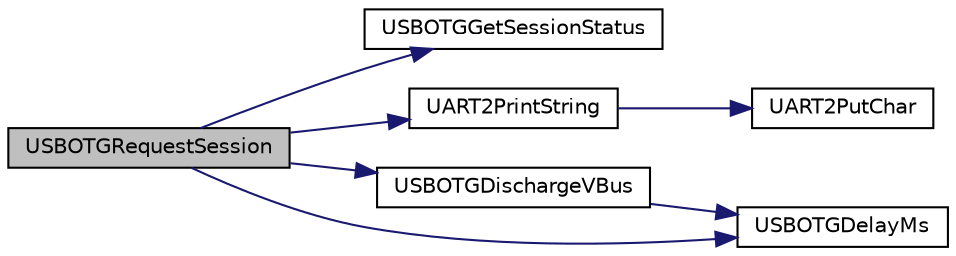 digraph "USBOTGRequestSession"
{
  edge [fontname="Helvetica",fontsize="10",labelfontname="Helvetica",labelfontsize="10"];
  node [fontname="Helvetica",fontsize="10",shape=record];
  rankdir="LR";
  Node1 [label="USBOTGRequestSession",height=0.2,width=0.4,color="black", fillcolor="grey75", style="filled", fontcolor="black"];
  Node1 -> Node2 [color="midnightblue",fontsize="10",style="solid",fontname="Helvetica"];
  Node2 [label="USBOTGGetSessionStatus",height=0.2,width=0.4,color="black", fillcolor="white", style="filled",URL="$usb__otg_8c.html#a0ca126c5127f433c85dbcafa982c376d"];
  Node1 -> Node3 [color="midnightblue",fontsize="10",style="solid",fontname="Helvetica"];
  Node3 [label="UART2PrintString",height=0.2,width=0.4,color="black", fillcolor="white", style="filled",URL="$uart2_8c.html#a4f250e76dccb6dc8450c04efbc8e9a8f"];
  Node3 -> Node4 [color="midnightblue",fontsize="10",style="solid",fontname="Helvetica"];
  Node4 [label="UART2PutChar",height=0.2,width=0.4,color="black", fillcolor="white", style="filled",URL="$uart2_8c.html#a23f0e312ef33167a4c51b6b353135e89"];
  Node1 -> Node5 [color="midnightblue",fontsize="10",style="solid",fontname="Helvetica"];
  Node5 [label="USBOTGDischargeVBus",height=0.2,width=0.4,color="black", fillcolor="white", style="filled",URL="$usb__otg_8c.html#a50fdaafa826bd847a4b63f26e65cc4e5"];
  Node5 -> Node6 [color="midnightblue",fontsize="10",style="solid",fontname="Helvetica"];
  Node6 [label="USBOTGDelayMs",height=0.2,width=0.4,color="black", fillcolor="white", style="filled",URL="$usb__otg_8c.html#a28592b08f3e90b70df726ba4f84964d6"];
  Node1 -> Node6 [color="midnightblue",fontsize="10",style="solid",fontname="Helvetica"];
}
